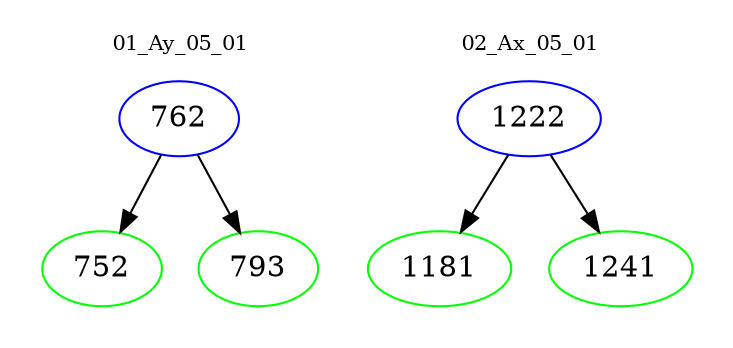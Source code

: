 digraph{
subgraph cluster_0 {
color = white
label = "01_Ay_05_01";
fontsize=10;
T0_762 [label="762", color="blue"]
T0_762 -> T0_752 [color="black"]
T0_752 [label="752", color="green"]
T0_762 -> T0_793 [color="black"]
T0_793 [label="793", color="green"]
}
subgraph cluster_1 {
color = white
label = "02_Ax_05_01";
fontsize=10;
T1_1222 [label="1222", color="blue"]
T1_1222 -> T1_1181 [color="black"]
T1_1181 [label="1181", color="green"]
T1_1222 -> T1_1241 [color="black"]
T1_1241 [label="1241", color="green"]
}
}
